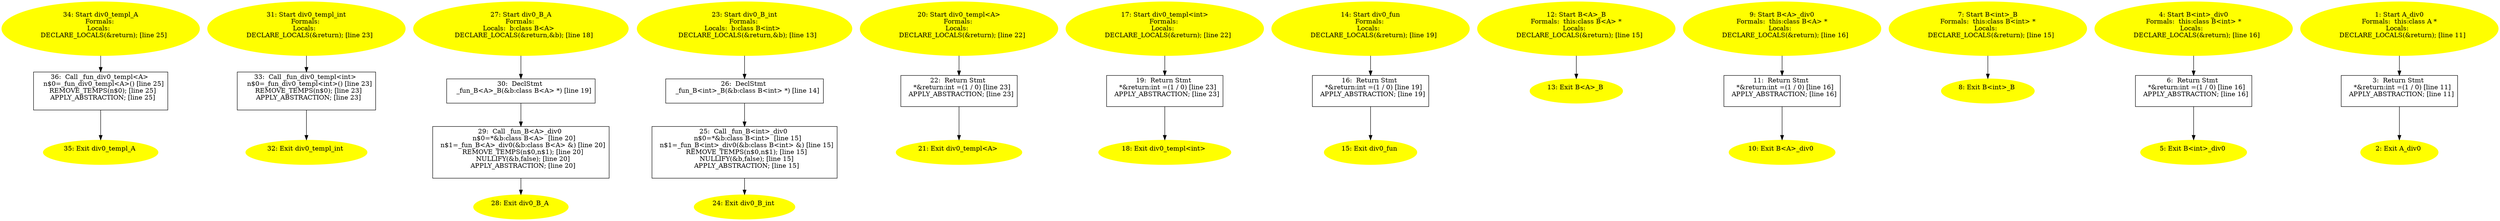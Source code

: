 digraph iCFG {
36 [label="36:  Call _fun_div0_templ<A> \n   n$0=_fun_div0_templ<A>() [line 25]\n  REMOVE_TEMPS(n$0); [line 25]\n  APPLY_ABSTRACTION; [line 25]\n " shape="box"]
	

	 36 -> 35 ;
35 [label="35: Exit div0_templ_A \n  " color=yellow style=filled]
	

34 [label="34: Start div0_templ_A\nFormals: \nLocals:  \n   DECLARE_LOCALS(&return); [line 25]\n " color=yellow style=filled]
	

	 34 -> 36 ;
33 [label="33:  Call _fun_div0_templ<int> \n   n$0=_fun_div0_templ<int>() [line 23]\n  REMOVE_TEMPS(n$0); [line 23]\n  APPLY_ABSTRACTION; [line 23]\n " shape="box"]
	

	 33 -> 32 ;
32 [label="32: Exit div0_templ_int \n  " color=yellow style=filled]
	

31 [label="31: Start div0_templ_int\nFormals: \nLocals:  \n   DECLARE_LOCALS(&return); [line 23]\n " color=yellow style=filled]
	

	 31 -> 33 ;
30 [label="30:  DeclStmt \n   _fun_B<A>_B(&b:class B<A> *) [line 19]\n " shape="box"]
	

	 30 -> 29 ;
29 [label="29:  Call _fun_B<A>_div0 \n   n$0=*&b:class B<A>  [line 20]\n  n$1=_fun_B<A>_div0(&b:class B<A> &) [line 20]\n  REMOVE_TEMPS(n$0,n$1); [line 20]\n  NULLIFY(&b,false); [line 20]\n  APPLY_ABSTRACTION; [line 20]\n " shape="box"]
	

	 29 -> 28 ;
28 [label="28: Exit div0_B_A \n  " color=yellow style=filled]
	

27 [label="27: Start div0_B_A\nFormals: \nLocals:  b:class B<A>  \n   DECLARE_LOCALS(&return,&b); [line 18]\n " color=yellow style=filled]
	

	 27 -> 30 ;
26 [label="26:  DeclStmt \n   _fun_B<int>_B(&b:class B<int> *) [line 14]\n " shape="box"]
	

	 26 -> 25 ;
25 [label="25:  Call _fun_B<int>_div0 \n   n$0=*&b:class B<int>  [line 15]\n  n$1=_fun_B<int>_div0(&b:class B<int> &) [line 15]\n  REMOVE_TEMPS(n$0,n$1); [line 15]\n  NULLIFY(&b,false); [line 15]\n  APPLY_ABSTRACTION; [line 15]\n " shape="box"]
	

	 25 -> 24 ;
24 [label="24: Exit div0_B_int \n  " color=yellow style=filled]
	

23 [label="23: Start div0_B_int\nFormals: \nLocals:  b:class B<int>  \n   DECLARE_LOCALS(&return,&b); [line 13]\n " color=yellow style=filled]
	

	 23 -> 26 ;
22 [label="22:  Return Stmt \n   *&return:int =(1 / 0) [line 23]\n  APPLY_ABSTRACTION; [line 23]\n " shape="box"]
	

	 22 -> 21 ;
21 [label="21: Exit div0_templ<A> \n  " color=yellow style=filled]
	

20 [label="20: Start div0_templ<A>\nFormals: \nLocals:  \n   DECLARE_LOCALS(&return); [line 22]\n " color=yellow style=filled]
	

	 20 -> 22 ;
19 [label="19:  Return Stmt \n   *&return:int =(1 / 0) [line 23]\n  APPLY_ABSTRACTION; [line 23]\n " shape="box"]
	

	 19 -> 18 ;
18 [label="18: Exit div0_templ<int> \n  " color=yellow style=filled]
	

17 [label="17: Start div0_templ<int>\nFormals: \nLocals:  \n   DECLARE_LOCALS(&return); [line 22]\n " color=yellow style=filled]
	

	 17 -> 19 ;
16 [label="16:  Return Stmt \n   *&return:int =(1 / 0) [line 19]\n  APPLY_ABSTRACTION; [line 19]\n " shape="box"]
	

	 16 -> 15 ;
15 [label="15: Exit div0_fun \n  " color=yellow style=filled]
	

14 [label="14: Start div0_fun\nFormals: \nLocals:  \n   DECLARE_LOCALS(&return); [line 19]\n " color=yellow style=filled]
	

	 14 -> 16 ;
13 [label="13: Exit B<A>_B \n  " color=yellow style=filled]
	

12 [label="12: Start B<A>_B\nFormals:  this:class B<A> *\nLocals:  \n   DECLARE_LOCALS(&return); [line 15]\n " color=yellow style=filled]
	

	 12 -> 13 ;
11 [label="11:  Return Stmt \n   *&return:int =(1 / 0) [line 16]\n  APPLY_ABSTRACTION; [line 16]\n " shape="box"]
	

	 11 -> 10 ;
10 [label="10: Exit B<A>_div0 \n  " color=yellow style=filled]
	

9 [label="9: Start B<A>_div0\nFormals:  this:class B<A> *\nLocals:  \n   DECLARE_LOCALS(&return); [line 16]\n " color=yellow style=filled]
	

	 9 -> 11 ;
8 [label="8: Exit B<int>_B \n  " color=yellow style=filled]
	

7 [label="7: Start B<int>_B\nFormals:  this:class B<int> *\nLocals:  \n   DECLARE_LOCALS(&return); [line 15]\n " color=yellow style=filled]
	

	 7 -> 8 ;
6 [label="6:  Return Stmt \n   *&return:int =(1 / 0) [line 16]\n  APPLY_ABSTRACTION; [line 16]\n " shape="box"]
	

	 6 -> 5 ;
5 [label="5: Exit B<int>_div0 \n  " color=yellow style=filled]
	

4 [label="4: Start B<int>_div0\nFormals:  this:class B<int> *\nLocals:  \n   DECLARE_LOCALS(&return); [line 16]\n " color=yellow style=filled]
	

	 4 -> 6 ;
3 [label="3:  Return Stmt \n   *&return:int =(1 / 0) [line 11]\n  APPLY_ABSTRACTION; [line 11]\n " shape="box"]
	

	 3 -> 2 ;
2 [label="2: Exit A_div0 \n  " color=yellow style=filled]
	

1 [label="1: Start A_div0\nFormals:  this:class A *\nLocals:  \n   DECLARE_LOCALS(&return); [line 11]\n " color=yellow style=filled]
	

	 1 -> 3 ;
}
